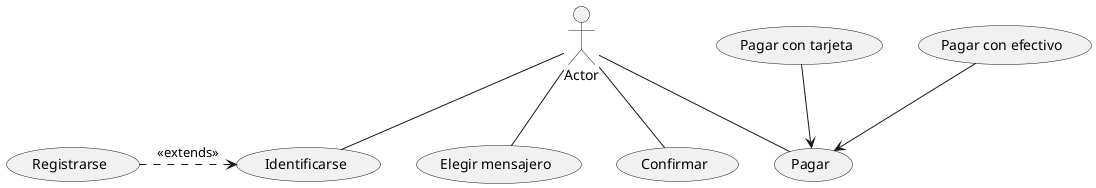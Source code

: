@startuml
actor :Actor: as a
usecase (Identificarse) as ide
usecase (Pagar) as pag
usecase (Elegir mensajero) as elmsg
usecase (Confirmar) as conf
usecase (Registrarse) as reg
usecase (Pagar con tarjeta) as pagtar
usecase (Pagar con efectivo) as pagef
a--ide
a--pag
a--elmsg
a--conf
pagef-->pag
pagtar-->pag
reg.>ide:<<extends>>
@enduml